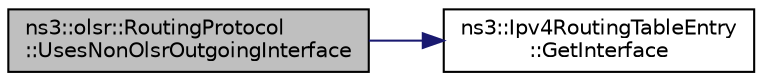 digraph "ns3::olsr::RoutingProtocol::UsesNonOlsrOutgoingInterface"
{
 // LATEX_PDF_SIZE
  edge [fontname="Helvetica",fontsize="10",labelfontname="Helvetica",labelfontsize="10"];
  node [fontname="Helvetica",fontsize="10",shape=record];
  rankdir="LR";
  Node1 [label="ns3::olsr::RoutingProtocol\l::UsesNonOlsrOutgoingInterface",height=0.2,width=0.4,color="black", fillcolor="grey75", style="filled", fontcolor="black",tooltip="Tests whether or not the specified route uses a non-OLSR outgoing interface."];
  Node1 -> Node2 [color="midnightblue",fontsize="10",style="solid",fontname="Helvetica"];
  Node2 [label="ns3::Ipv4RoutingTableEntry\l::GetInterface",height=0.2,width=0.4,color="black", fillcolor="white", style="filled",URL="$classns3_1_1_ipv4_routing_table_entry.html#a7448f2129067dfd0aee4fba714aa3974",tooltip=" "];
}
